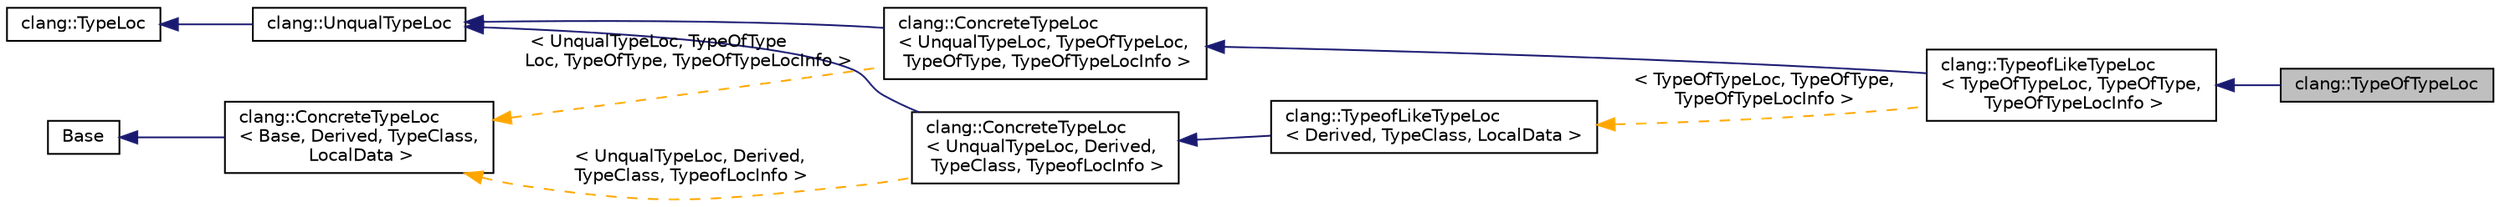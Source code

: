 digraph "clang::TypeOfTypeLoc"
{
 // LATEX_PDF_SIZE
  bgcolor="transparent";
  edge [fontname="Helvetica",fontsize="10",labelfontname="Helvetica",labelfontsize="10"];
  node [fontname="Helvetica",fontsize="10",shape=record];
  rankdir="LR";
  Node1 [label="clang::TypeOfTypeLoc",height=0.2,width=0.4,color="black", fillcolor="grey75", style="filled", fontcolor="black",tooltip=" "];
  Node2 -> Node1 [dir="back",color="midnightblue",fontsize="10",style="solid",fontname="Helvetica"];
  Node2 [label="clang::TypeofLikeTypeLoc\l\< TypeOfTypeLoc, TypeOfType,\l TypeOfTypeLocInfo \>",height=0.2,width=0.4,color="black",URL="$classclang_1_1TypeofLikeTypeLoc.html",tooltip=" "];
  Node3 -> Node2 [dir="back",color="midnightblue",fontsize="10",style="solid",fontname="Helvetica"];
  Node3 [label="clang::ConcreteTypeLoc\l\< UnqualTypeLoc, TypeOfTypeLoc,\l TypeOfType, TypeOfTypeLocInfo \>",height=0.2,width=0.4,color="black",URL="$classclang_1_1ConcreteTypeLoc.html",tooltip=" "];
  Node4 -> Node3 [dir="back",color="midnightblue",fontsize="10",style="solid",fontname="Helvetica"];
  Node4 [label="clang::UnqualTypeLoc",height=0.2,width=0.4,color="black",URL="$classclang_1_1UnqualTypeLoc.html",tooltip="Wrapper of type source information for a type with no direct qualifiers."];
  Node5 -> Node4 [dir="back",color="midnightblue",fontsize="10",style="solid",fontname="Helvetica"];
  Node5 [label="clang::TypeLoc",height=0.2,width=0.4,color="black",URL="$classclang_1_1TypeLoc.html",tooltip="Base wrapper for a particular \"section\" of type source info."];
  Node6 -> Node3 [dir="back",color="orange",fontsize="10",style="dashed",label=" \< UnqualTypeLoc, TypeOfType\lLoc, TypeOfType, TypeOfTypeLocInfo \>" ,fontname="Helvetica"];
  Node6 [label="clang::ConcreteTypeLoc\l\< Base, Derived, TypeClass,\l LocalData \>",height=0.2,width=0.4,color="black",URL="$classclang_1_1ConcreteTypeLoc.html",tooltip="A metaprogramming base class for TypeLoc classes which correspond to a particular Type subclass."];
  Node7 -> Node6 [dir="back",color="midnightblue",fontsize="10",style="solid",fontname="Helvetica"];
  Node7 [label="Base",height=0.2,width=0.4,color="black",URL="$classBase.html",tooltip=" "];
  Node8 -> Node2 [dir="back",color="orange",fontsize="10",style="dashed",label=" \< TypeOfTypeLoc, TypeOfType,\l TypeOfTypeLocInfo \>" ,fontname="Helvetica"];
  Node8 [label="clang::TypeofLikeTypeLoc\l\< Derived, TypeClass, LocalData \>",height=0.2,width=0.4,color="black",URL="$classclang_1_1TypeofLikeTypeLoc.html",tooltip=" "];
  Node9 -> Node8 [dir="back",color="midnightblue",fontsize="10",style="solid",fontname="Helvetica"];
  Node9 [label="clang::ConcreteTypeLoc\l\< UnqualTypeLoc, Derived,\l TypeClass, TypeofLocInfo \>",height=0.2,width=0.4,color="black",URL="$classclang_1_1ConcreteTypeLoc.html",tooltip=" "];
  Node4 -> Node9 [dir="back",color="midnightblue",fontsize="10",style="solid",fontname="Helvetica"];
  Node6 -> Node9 [dir="back",color="orange",fontsize="10",style="dashed",label=" \< UnqualTypeLoc, Derived,\l TypeClass, TypeofLocInfo \>" ,fontname="Helvetica"];
}
